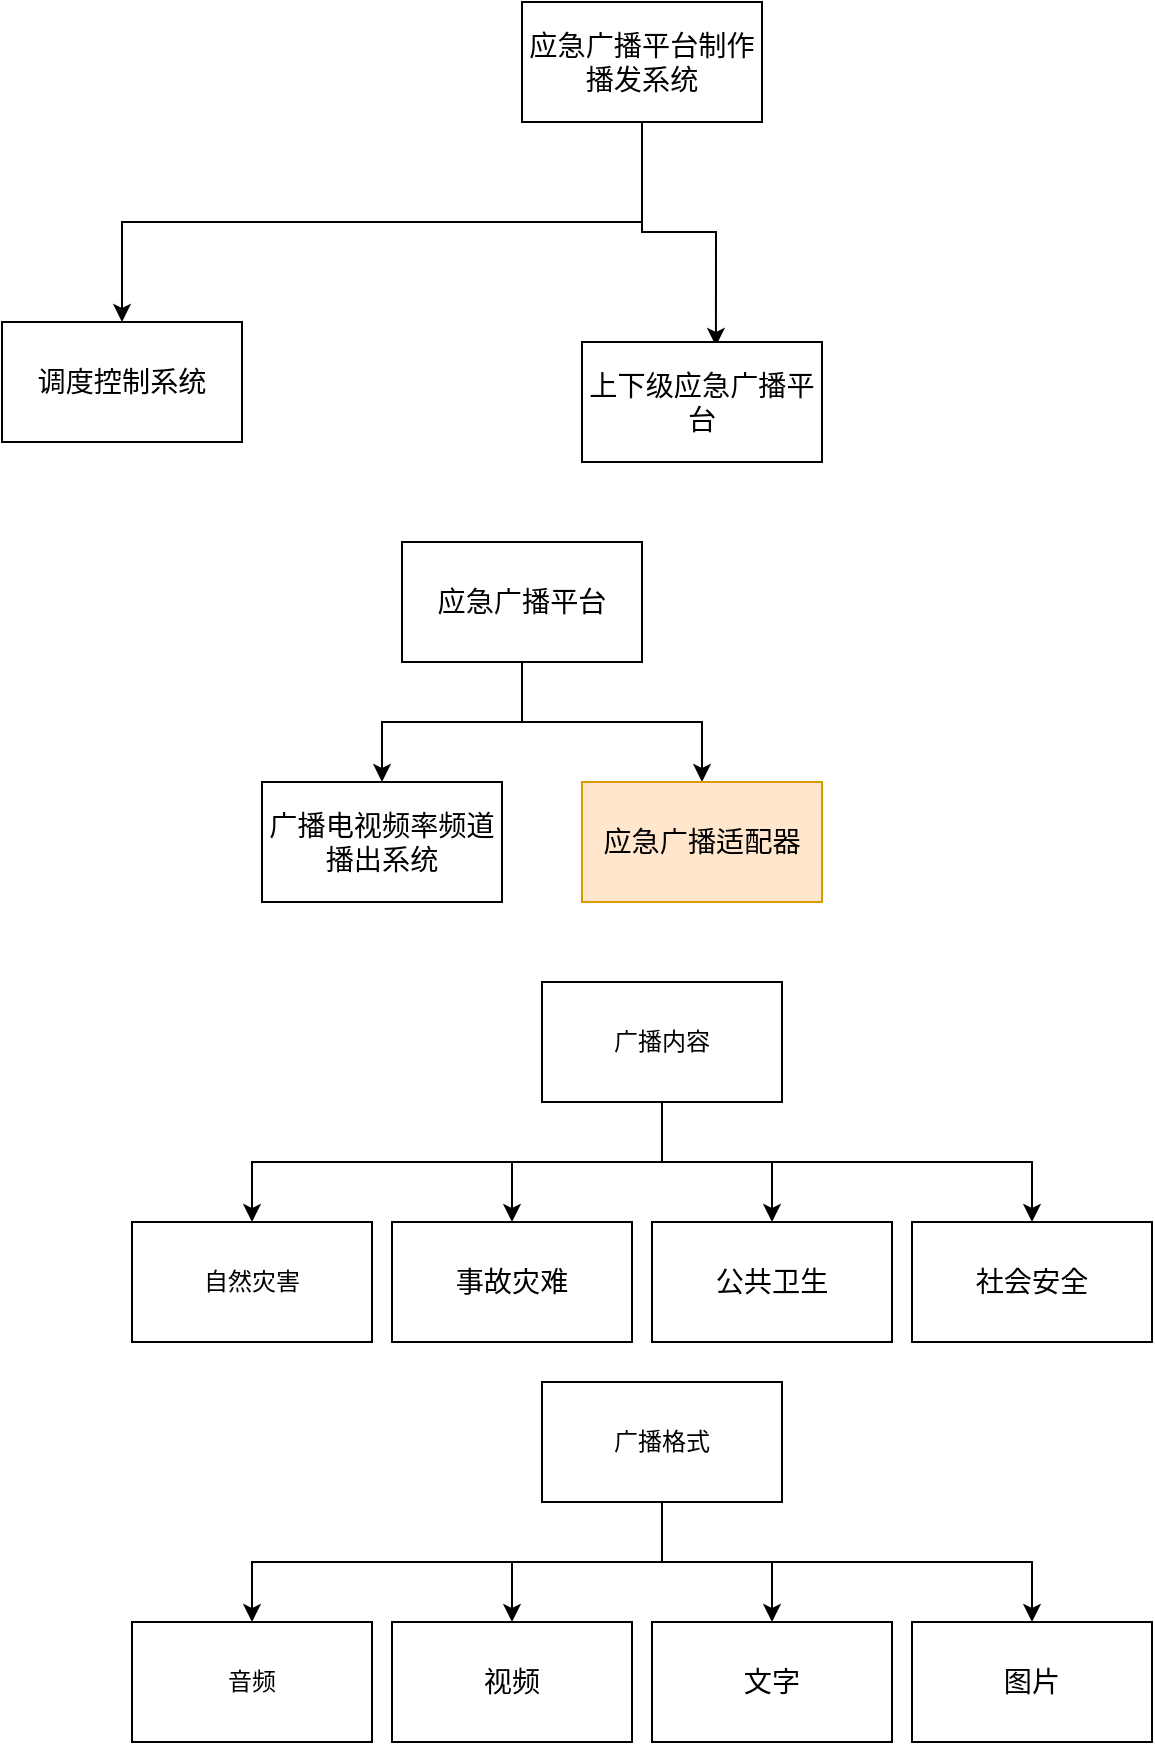 <mxfile version="16.2.6" type="github">
  <diagram id="2nPovjhIuk3LcjY5GIDf" name="Page-1">
    <mxGraphModel dx="1422" dy="882" grid="1" gridSize="10" guides="1" tooltips="1" connect="1" arrows="1" fold="1" page="1" pageScale="1" pageWidth="827" pageHeight="1169" math="0" shadow="0">
      <root>
        <mxCell id="0" />
        <mxCell id="1" parent="0" />
        <mxCell id="cKkV5t8OmHSfCwwFpSGk-3" style="edgeStyle=orthogonalEdgeStyle;rounded=0;orthogonalLoop=1;jettySize=auto;html=1;exitX=0.5;exitY=1;exitDx=0;exitDy=0;" edge="1" parent="1" source="cKkV5t8OmHSfCwwFpSGk-1" target="cKkV5t8OmHSfCwwFpSGk-2">
          <mxGeometry relative="1" as="geometry" />
        </mxCell>
        <mxCell id="cKkV5t8OmHSfCwwFpSGk-5" style="edgeStyle=orthogonalEdgeStyle;rounded=0;orthogonalLoop=1;jettySize=auto;html=1;exitX=0.5;exitY=1;exitDx=0;exitDy=0;entryX=0.558;entryY=0.033;entryDx=0;entryDy=0;entryPerimeter=0;" edge="1" parent="1" source="cKkV5t8OmHSfCwwFpSGk-1" target="cKkV5t8OmHSfCwwFpSGk-4">
          <mxGeometry relative="1" as="geometry" />
        </mxCell>
        <mxCell id="cKkV5t8OmHSfCwwFpSGk-1" value="&lt;div&gt;&lt;span style=&quot;font-size: 10.56pt&quot;&gt;应急广播平台制作播发系统&lt;/span&gt;&lt;/div&gt;" style="rounded=0;whiteSpace=wrap;html=1;" vertex="1" parent="1">
          <mxGeometry x="300" y="20" width="120" height="60" as="geometry" />
        </mxCell>
        <mxCell id="cKkV5t8OmHSfCwwFpSGk-2" value="&lt;div&gt;&lt;span style=&quot;font-size: 10.56pt&quot;&gt;调度控制系统&lt;/span&gt;&lt;/div&gt;" style="rounded=0;whiteSpace=wrap;html=1;" vertex="1" parent="1">
          <mxGeometry x="40" y="180" width="120" height="60" as="geometry" />
        </mxCell>
        <mxCell id="cKkV5t8OmHSfCwwFpSGk-4" value="&lt;div&gt;&lt;span style=&quot;font-size: 10.56pt&quot;&gt;上下级应急广播平台&lt;/span&gt;&lt;/div&gt;" style="rounded=0;whiteSpace=wrap;html=1;" vertex="1" parent="1">
          <mxGeometry x="330" y="190" width="120" height="60" as="geometry" />
        </mxCell>
        <mxCell id="cKkV5t8OmHSfCwwFpSGk-8" style="edgeStyle=orthogonalEdgeStyle;rounded=0;orthogonalLoop=1;jettySize=auto;html=1;exitX=0.5;exitY=1;exitDx=0;exitDy=0;entryX=0.5;entryY=0;entryDx=0;entryDy=0;" edge="1" parent="1" source="cKkV5t8OmHSfCwwFpSGk-6" target="cKkV5t8OmHSfCwwFpSGk-7">
          <mxGeometry relative="1" as="geometry" />
        </mxCell>
        <mxCell id="cKkV5t8OmHSfCwwFpSGk-10" style="edgeStyle=orthogonalEdgeStyle;rounded=0;orthogonalLoop=1;jettySize=auto;html=1;exitX=0.5;exitY=1;exitDx=0;exitDy=0;" edge="1" parent="1" source="cKkV5t8OmHSfCwwFpSGk-6" target="cKkV5t8OmHSfCwwFpSGk-9">
          <mxGeometry relative="1" as="geometry" />
        </mxCell>
        <mxCell id="cKkV5t8OmHSfCwwFpSGk-6" value="&lt;div&gt;&lt;span style=&quot;font-size: 10.56pt&quot;&gt;应&lt;/span&gt;&lt;span style=&quot;font-size: 10.56pt&quot;&gt;急广播平台&lt;/span&gt;&lt;/div&gt;" style="rounded=0;whiteSpace=wrap;html=1;" vertex="1" parent="1">
          <mxGeometry x="240" y="290" width="120" height="60" as="geometry" />
        </mxCell>
        <mxCell id="cKkV5t8OmHSfCwwFpSGk-7" value="&lt;div&gt;&lt;span style=&quot;font-size: 10.56pt&quot;&gt;广播电视频率频道播出系统&lt;/span&gt;&lt;/div&gt;" style="rounded=0;whiteSpace=wrap;html=1;" vertex="1" parent="1">
          <mxGeometry x="170" y="410" width="120" height="60" as="geometry" />
        </mxCell>
        <mxCell id="cKkV5t8OmHSfCwwFpSGk-9" value="&lt;div&gt;&lt;span style=&quot;font-size: 10.56pt&quot;&gt;应急广播适配器&lt;/span&gt;&lt;/div&gt;" style="rounded=0;whiteSpace=wrap;html=1;fillColor=#ffe6cc;strokeColor=#d79b00;" vertex="1" parent="1">
          <mxGeometry x="330" y="410" width="120" height="60" as="geometry" />
        </mxCell>
        <mxCell id="cKkV5t8OmHSfCwwFpSGk-11" value="自然灾害" style="rounded=0;whiteSpace=wrap;html=1;" vertex="1" parent="1">
          <mxGeometry x="105" y="630" width="120" height="60" as="geometry" />
        </mxCell>
        <mxCell id="cKkV5t8OmHSfCwwFpSGk-12" value="&lt;div&gt;&lt;span style=&quot;font-size: 10.56pt&quot;&gt;事故灾难&lt;/span&gt;&lt;/div&gt;" style="rounded=0;whiteSpace=wrap;html=1;" vertex="1" parent="1">
          <mxGeometry x="235" y="630" width="120" height="60" as="geometry" />
        </mxCell>
        <mxCell id="cKkV5t8OmHSfCwwFpSGk-13" value="&lt;div&gt;&lt;span style=&quot;font-size: 10.56pt&quot;&gt;公共卫生&lt;/span&gt;&lt;/div&gt;" style="rounded=0;whiteSpace=wrap;html=1;" vertex="1" parent="1">
          <mxGeometry x="365" y="630" width="120" height="60" as="geometry" />
        </mxCell>
        <mxCell id="cKkV5t8OmHSfCwwFpSGk-14" value="&lt;div&gt;&lt;span style=&quot;font-size: 10.56pt&quot;&gt;社会安全&lt;/span&gt;&lt;/div&gt;" style="rounded=0;whiteSpace=wrap;html=1;" vertex="1" parent="1">
          <mxGeometry x="495" y="630" width="120" height="60" as="geometry" />
        </mxCell>
        <mxCell id="cKkV5t8OmHSfCwwFpSGk-16" style="edgeStyle=orthogonalEdgeStyle;rounded=0;orthogonalLoop=1;jettySize=auto;html=1;exitX=0.5;exitY=1;exitDx=0;exitDy=0;" edge="1" parent="1" source="cKkV5t8OmHSfCwwFpSGk-15" target="cKkV5t8OmHSfCwwFpSGk-11">
          <mxGeometry relative="1" as="geometry" />
        </mxCell>
        <mxCell id="cKkV5t8OmHSfCwwFpSGk-17" style="edgeStyle=orthogonalEdgeStyle;rounded=0;orthogonalLoop=1;jettySize=auto;html=1;exitX=0.5;exitY=1;exitDx=0;exitDy=0;" edge="1" parent="1" source="cKkV5t8OmHSfCwwFpSGk-15" target="cKkV5t8OmHSfCwwFpSGk-12">
          <mxGeometry relative="1" as="geometry" />
        </mxCell>
        <mxCell id="cKkV5t8OmHSfCwwFpSGk-18" style="edgeStyle=orthogonalEdgeStyle;rounded=0;orthogonalLoop=1;jettySize=auto;html=1;exitX=0.5;exitY=1;exitDx=0;exitDy=0;entryX=0.5;entryY=0;entryDx=0;entryDy=0;" edge="1" parent="1" source="cKkV5t8OmHSfCwwFpSGk-15" target="cKkV5t8OmHSfCwwFpSGk-13">
          <mxGeometry relative="1" as="geometry" />
        </mxCell>
        <mxCell id="cKkV5t8OmHSfCwwFpSGk-19" style="edgeStyle=orthogonalEdgeStyle;rounded=0;orthogonalLoop=1;jettySize=auto;html=1;exitX=0.5;exitY=1;exitDx=0;exitDy=0;" edge="1" parent="1" source="cKkV5t8OmHSfCwwFpSGk-15" target="cKkV5t8OmHSfCwwFpSGk-14">
          <mxGeometry relative="1" as="geometry" />
        </mxCell>
        <mxCell id="cKkV5t8OmHSfCwwFpSGk-15" value="广播内容" style="rounded=0;whiteSpace=wrap;html=1;" vertex="1" parent="1">
          <mxGeometry x="310" y="510" width="120" height="60" as="geometry" />
        </mxCell>
        <mxCell id="cKkV5t8OmHSfCwwFpSGk-20" value="音频" style="rounded=0;whiteSpace=wrap;html=1;" vertex="1" parent="1">
          <mxGeometry x="105" y="830" width="120" height="60" as="geometry" />
        </mxCell>
        <mxCell id="cKkV5t8OmHSfCwwFpSGk-21" value="&lt;div&gt;&lt;span style=&quot;font-size: 10.56pt&quot;&gt;视频&lt;/span&gt;&lt;/div&gt;" style="rounded=0;whiteSpace=wrap;html=1;" vertex="1" parent="1">
          <mxGeometry x="235" y="830" width="120" height="60" as="geometry" />
        </mxCell>
        <mxCell id="cKkV5t8OmHSfCwwFpSGk-22" value="&lt;div&gt;&lt;span style=&quot;font-size: 10.56pt&quot;&gt;文字&lt;/span&gt;&lt;/div&gt;" style="rounded=0;whiteSpace=wrap;html=1;" vertex="1" parent="1">
          <mxGeometry x="365" y="830" width="120" height="60" as="geometry" />
        </mxCell>
        <mxCell id="cKkV5t8OmHSfCwwFpSGk-23" value="&lt;div&gt;&lt;span style=&quot;font-size: 10.56pt&quot;&gt;图片&lt;/span&gt;&lt;/div&gt;" style="rounded=0;whiteSpace=wrap;html=1;" vertex="1" parent="1">
          <mxGeometry x="495" y="830" width="120" height="60" as="geometry" />
        </mxCell>
        <mxCell id="cKkV5t8OmHSfCwwFpSGk-24" style="edgeStyle=orthogonalEdgeStyle;rounded=0;orthogonalLoop=1;jettySize=auto;html=1;exitX=0.5;exitY=1;exitDx=0;exitDy=0;" edge="1" parent="1" source="cKkV5t8OmHSfCwwFpSGk-28" target="cKkV5t8OmHSfCwwFpSGk-20">
          <mxGeometry relative="1" as="geometry" />
        </mxCell>
        <mxCell id="cKkV5t8OmHSfCwwFpSGk-25" style="edgeStyle=orthogonalEdgeStyle;rounded=0;orthogonalLoop=1;jettySize=auto;html=1;exitX=0.5;exitY=1;exitDx=0;exitDy=0;" edge="1" parent="1" source="cKkV5t8OmHSfCwwFpSGk-28" target="cKkV5t8OmHSfCwwFpSGk-21">
          <mxGeometry relative="1" as="geometry" />
        </mxCell>
        <mxCell id="cKkV5t8OmHSfCwwFpSGk-26" style="edgeStyle=orthogonalEdgeStyle;rounded=0;orthogonalLoop=1;jettySize=auto;html=1;exitX=0.5;exitY=1;exitDx=0;exitDy=0;entryX=0.5;entryY=0;entryDx=0;entryDy=0;" edge="1" parent="1" source="cKkV5t8OmHSfCwwFpSGk-28" target="cKkV5t8OmHSfCwwFpSGk-22">
          <mxGeometry relative="1" as="geometry" />
        </mxCell>
        <mxCell id="cKkV5t8OmHSfCwwFpSGk-27" style="edgeStyle=orthogonalEdgeStyle;rounded=0;orthogonalLoop=1;jettySize=auto;html=1;exitX=0.5;exitY=1;exitDx=0;exitDy=0;" edge="1" parent="1" source="cKkV5t8OmHSfCwwFpSGk-28" target="cKkV5t8OmHSfCwwFpSGk-23">
          <mxGeometry relative="1" as="geometry" />
        </mxCell>
        <mxCell id="cKkV5t8OmHSfCwwFpSGk-28" value="广播格式" style="rounded=0;whiteSpace=wrap;html=1;" vertex="1" parent="1">
          <mxGeometry x="310" y="710" width="120" height="60" as="geometry" />
        </mxCell>
      </root>
    </mxGraphModel>
  </diagram>
</mxfile>

